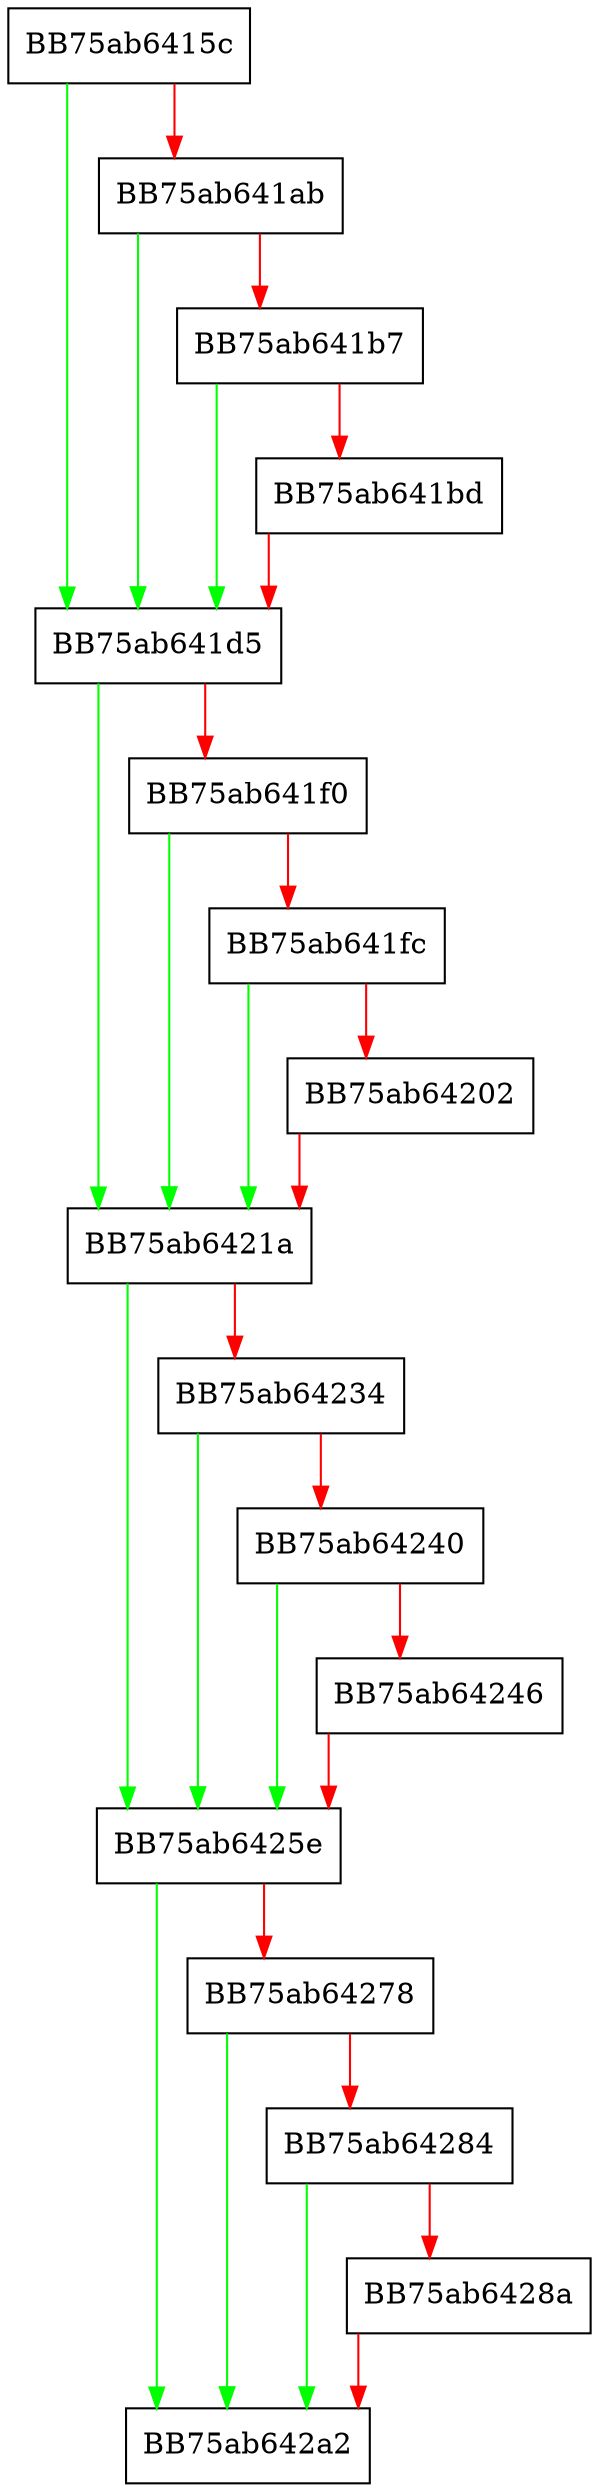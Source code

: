 digraph GetDefaultCacheConfig {
  node [shape="box"];
  graph [splines=ortho];
  BB75ab6415c -> BB75ab641d5 [color="green"];
  BB75ab6415c -> BB75ab641ab [color="red"];
  BB75ab641ab -> BB75ab641d5 [color="green"];
  BB75ab641ab -> BB75ab641b7 [color="red"];
  BB75ab641b7 -> BB75ab641d5 [color="green"];
  BB75ab641b7 -> BB75ab641bd [color="red"];
  BB75ab641bd -> BB75ab641d5 [color="red"];
  BB75ab641d5 -> BB75ab6421a [color="green"];
  BB75ab641d5 -> BB75ab641f0 [color="red"];
  BB75ab641f0 -> BB75ab6421a [color="green"];
  BB75ab641f0 -> BB75ab641fc [color="red"];
  BB75ab641fc -> BB75ab6421a [color="green"];
  BB75ab641fc -> BB75ab64202 [color="red"];
  BB75ab64202 -> BB75ab6421a [color="red"];
  BB75ab6421a -> BB75ab6425e [color="green"];
  BB75ab6421a -> BB75ab64234 [color="red"];
  BB75ab64234 -> BB75ab6425e [color="green"];
  BB75ab64234 -> BB75ab64240 [color="red"];
  BB75ab64240 -> BB75ab6425e [color="green"];
  BB75ab64240 -> BB75ab64246 [color="red"];
  BB75ab64246 -> BB75ab6425e [color="red"];
  BB75ab6425e -> BB75ab642a2 [color="green"];
  BB75ab6425e -> BB75ab64278 [color="red"];
  BB75ab64278 -> BB75ab642a2 [color="green"];
  BB75ab64278 -> BB75ab64284 [color="red"];
  BB75ab64284 -> BB75ab642a2 [color="green"];
  BB75ab64284 -> BB75ab6428a [color="red"];
  BB75ab6428a -> BB75ab642a2 [color="red"];
}
